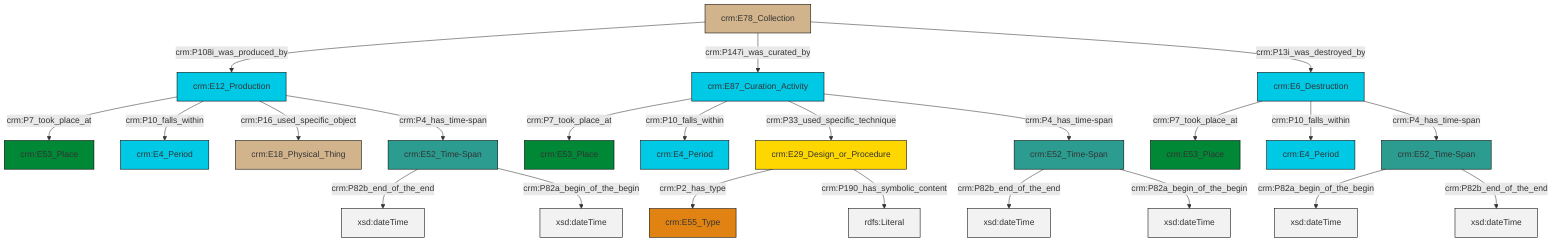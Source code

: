 graph TD
classDef Literal fill:#f2f2f2,stroke:#000000;
classDef CRM_Entity fill:#FFFFFF,stroke:#000000;
classDef Temporal_Entity fill:#00C9E6, stroke:#000000;
classDef Type fill:#E18312, stroke:#000000;
classDef Time-Span fill:#2C9C91, stroke:#000000;
classDef Appellation fill:#FFEB7F, stroke:#000000;
classDef Place fill:#008836, stroke:#000000;
classDef Persistent_Item fill:#B266B2, stroke:#000000;
classDef Conceptual_Object fill:#FFD700, stroke:#000000;
classDef Physical_Thing fill:#D2B48C, stroke:#000000;
classDef Actor fill:#f58aad, stroke:#000000;
classDef PC_Classes fill:#4ce600, stroke:#000000;
classDef Multi fill:#cccccc,stroke:#000000;

6["crm:E78_Collection"]:::Physical_Thing -->|crm:P108i_was_produced_by| 4["crm:E12_Production"]:::Temporal_Entity
7["crm:E29_Design_or_Procedure"]:::Conceptual_Object -->|crm:P2_has_type| 8["crm:E55_Type"]:::Type
6["crm:E78_Collection"]:::Physical_Thing -->|crm:P147i_was_curated_by| 9["crm:E87_Curation_Activity"]:::Temporal_Entity
7["crm:E29_Design_or_Procedure"]:::Conceptual_Object -->|crm:P190_has_symbolic_content| 10[rdfs:Literal]:::Literal
11["crm:E52_Time-Span"]:::Time-Span -->|crm:P82b_end_of_the_end| 12[xsd:dateTime]:::Literal
15["crm:E52_Time-Span"]:::Time-Span -->|crm:P82a_begin_of_the_begin| 16[xsd:dateTime]:::Literal
19["crm:E6_Destruction"]:::Temporal_Entity -->|crm:P7_took_place_at| 20["crm:E53_Place"]:::Place
4["crm:E12_Production"]:::Temporal_Entity -->|crm:P7_took_place_at| 2["crm:E53_Place"]:::Place
9["crm:E87_Curation_Activity"]:::Temporal_Entity -->|crm:P7_took_place_at| 17["crm:E53_Place"]:::Place
19["crm:E6_Destruction"]:::Temporal_Entity -->|crm:P10_falls_within| 21["crm:E4_Period"]:::Temporal_Entity
4["crm:E12_Production"]:::Temporal_Entity -->|crm:P10_falls_within| 13["crm:E4_Period"]:::Temporal_Entity
19["crm:E6_Destruction"]:::Temporal_Entity -->|crm:P4_has_time-span| 15["crm:E52_Time-Span"]:::Time-Span
11["crm:E52_Time-Span"]:::Time-Span -->|crm:P82a_begin_of_the_begin| 26[xsd:dateTime]:::Literal
4["crm:E12_Production"]:::Temporal_Entity -->|crm:P16_used_specific_object| 22["crm:E18_Physical_Thing"]:::Physical_Thing
9["crm:E87_Curation_Activity"]:::Temporal_Entity -->|crm:P10_falls_within| 28["crm:E4_Period"]:::Temporal_Entity
15["crm:E52_Time-Span"]:::Time-Span -->|crm:P82b_end_of_the_end| 29[xsd:dateTime]:::Literal
6["crm:E78_Collection"]:::Physical_Thing -->|crm:P13i_was_destroyed_by| 19["crm:E6_Destruction"]:::Temporal_Entity
0["crm:E52_Time-Span"]:::Time-Span -->|crm:P82b_end_of_the_end| 32[xsd:dateTime]:::Literal
9["crm:E87_Curation_Activity"]:::Temporal_Entity -->|crm:P33_used_specific_technique| 7["crm:E29_Design_or_Procedure"]:::Conceptual_Object
0["crm:E52_Time-Span"]:::Time-Span -->|crm:P82a_begin_of_the_begin| 33[xsd:dateTime]:::Literal
9["crm:E87_Curation_Activity"]:::Temporal_Entity -->|crm:P4_has_time-span| 0["crm:E52_Time-Span"]:::Time-Span
4["crm:E12_Production"]:::Temporal_Entity -->|crm:P4_has_time-span| 11["crm:E52_Time-Span"]:::Time-Span